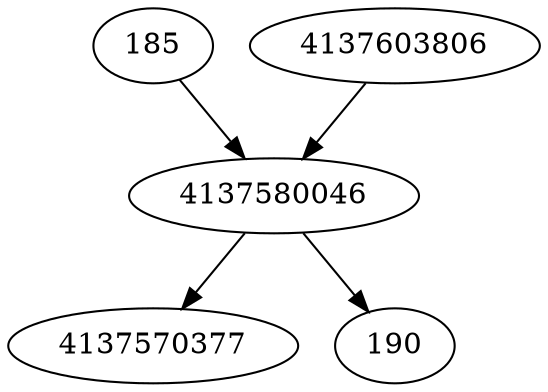 strict digraph  {
4137570377;
4137580046;
185;
190;
4137603806;
4137580046 -> 4137570377;
4137580046 -> 190;
185 -> 4137580046;
4137603806 -> 4137580046;
}
